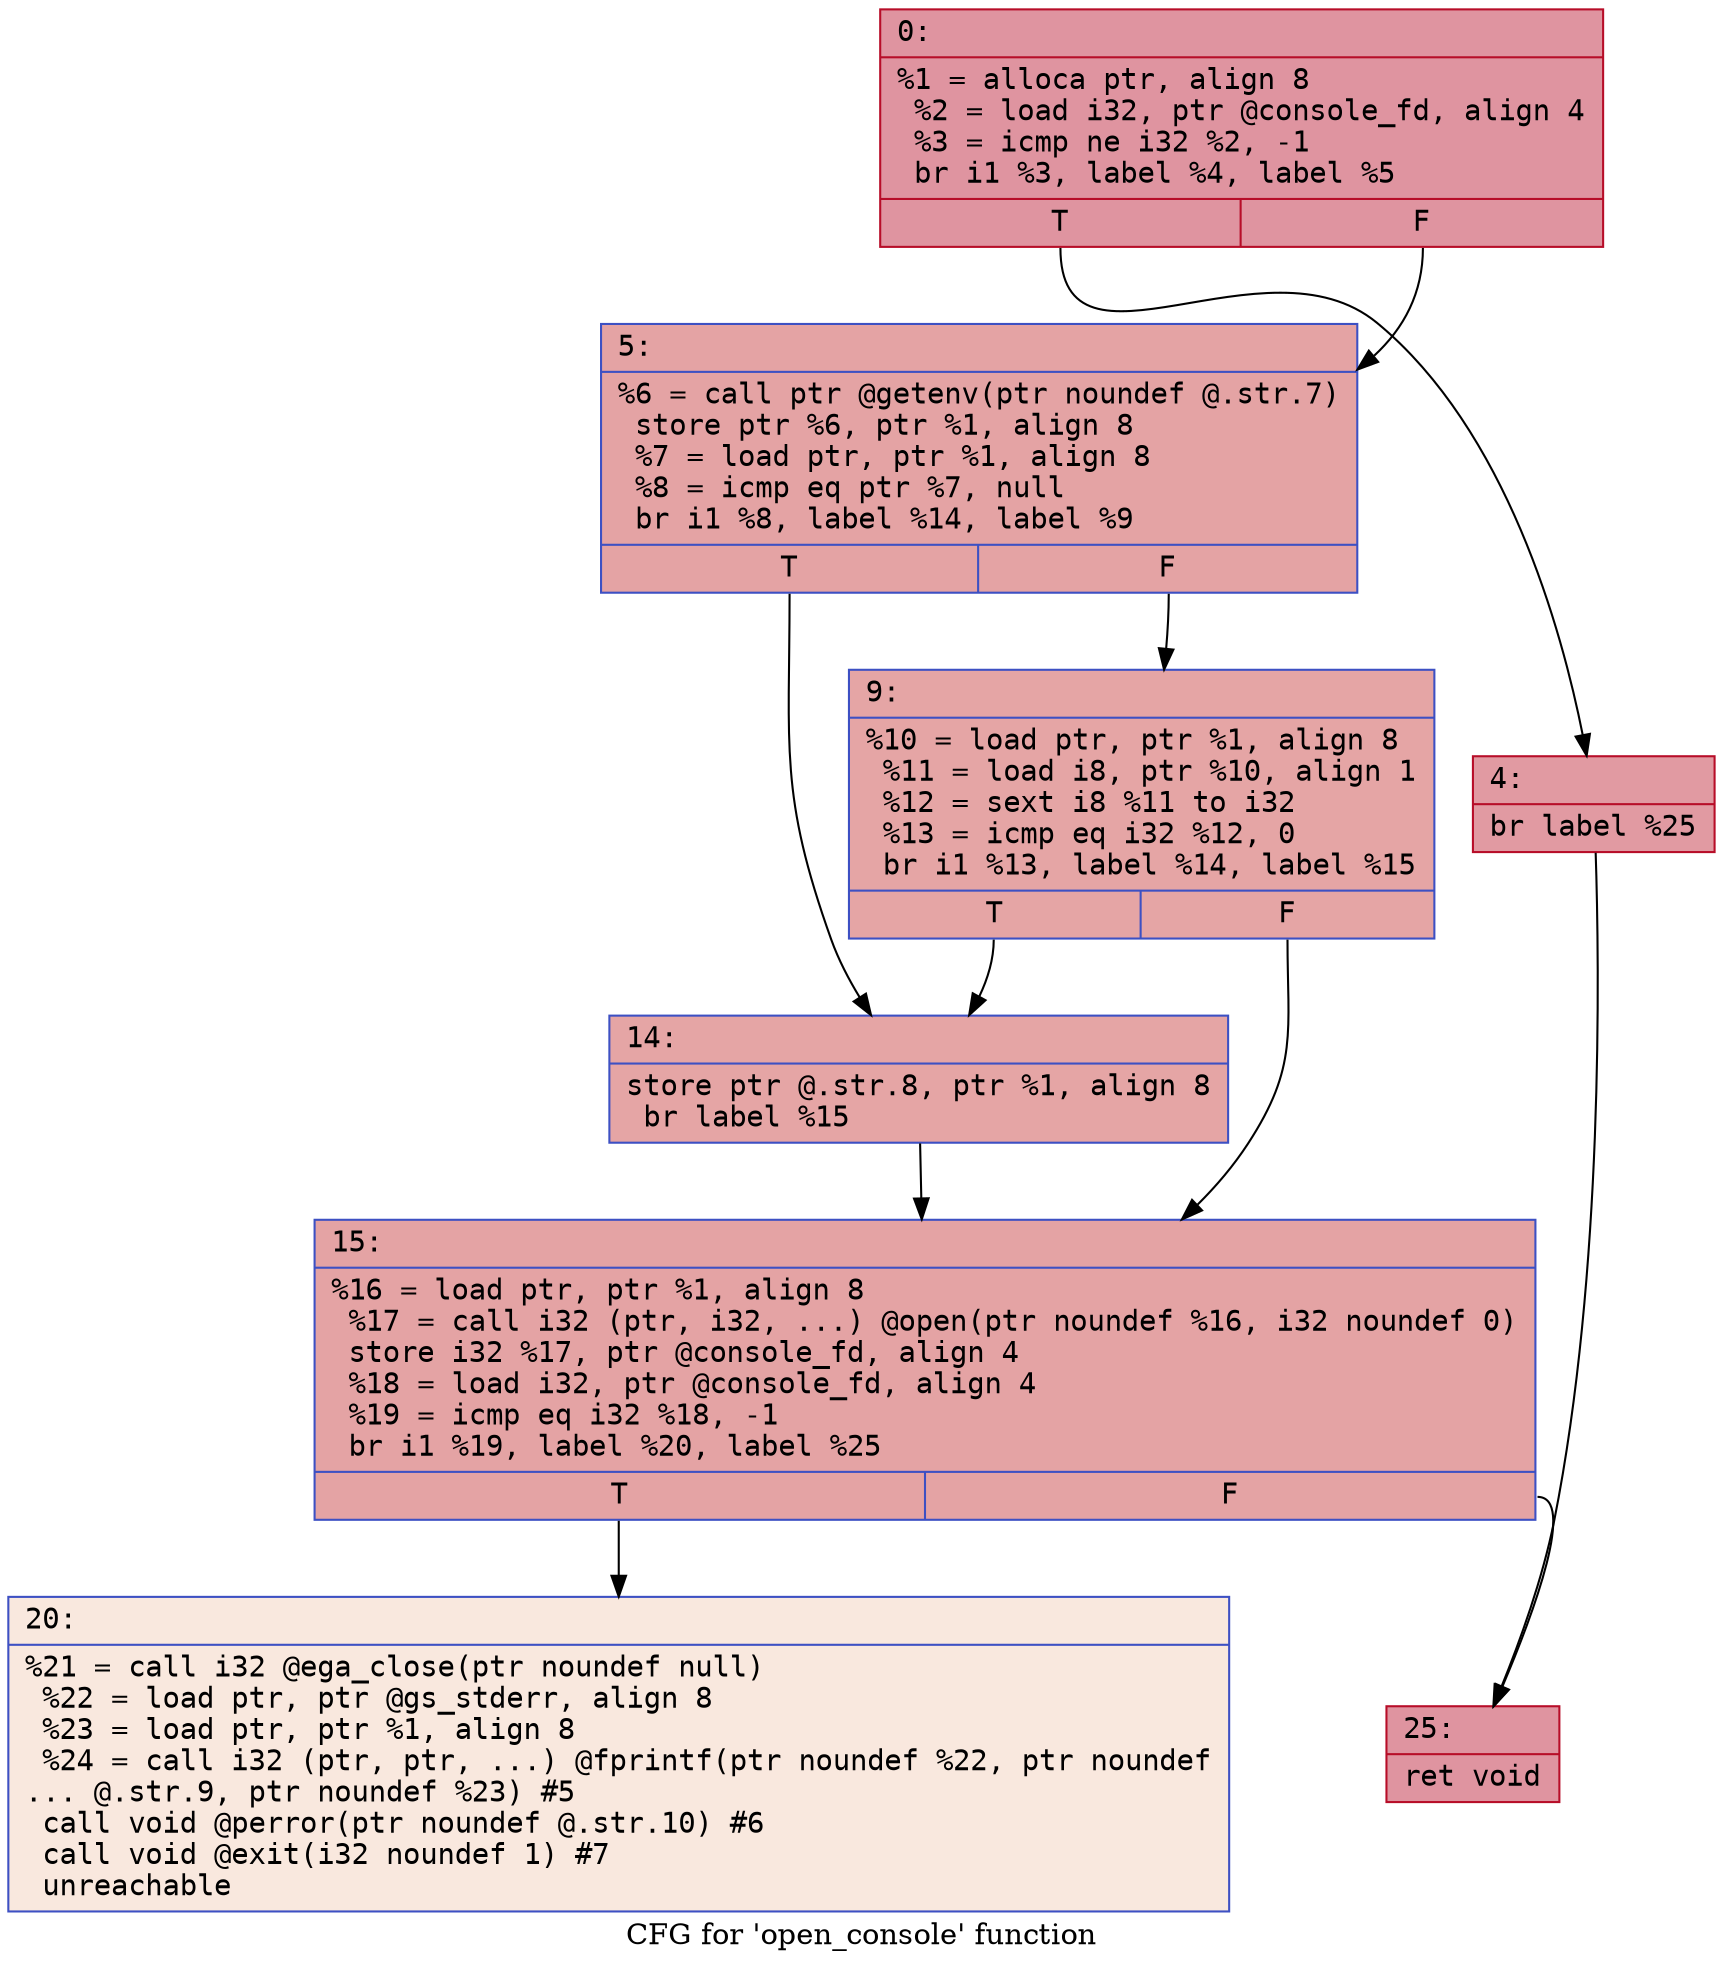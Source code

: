 digraph "CFG for 'open_console' function" {
	label="CFG for 'open_console' function";

	Node0x6000034ca4e0 [shape=record,color="#b70d28ff", style=filled, fillcolor="#b70d2870" fontname="Courier",label="{0:\l|  %1 = alloca ptr, align 8\l  %2 = load i32, ptr @console_fd, align 4\l  %3 = icmp ne i32 %2, -1\l  br i1 %3, label %4, label %5\l|{<s0>T|<s1>F}}"];
	Node0x6000034ca4e0:s0 -> Node0x6000034ca580[tooltip="0 -> 4\nProbability 62.50%" ];
	Node0x6000034ca4e0:s1 -> Node0x6000034ca5d0[tooltip="0 -> 5\nProbability 37.50%" ];
	Node0x6000034ca580 [shape=record,color="#b70d28ff", style=filled, fillcolor="#bb1b2c70" fontname="Courier",label="{4:\l|  br label %25\l}"];
	Node0x6000034ca580 -> Node0x6000034ca760[tooltip="4 -> 25\nProbability 100.00%" ];
	Node0x6000034ca5d0 [shape=record,color="#3d50c3ff", style=filled, fillcolor="#c32e3170" fontname="Courier",label="{5:\l|  %6 = call ptr @getenv(ptr noundef @.str.7)\l  store ptr %6, ptr %1, align 8\l  %7 = load ptr, ptr %1, align 8\l  %8 = icmp eq ptr %7, null\l  br i1 %8, label %14, label %9\l|{<s0>T|<s1>F}}"];
	Node0x6000034ca5d0:s0 -> Node0x6000034ca670[tooltip="5 -> 14\nProbability 37.50%" ];
	Node0x6000034ca5d0:s1 -> Node0x6000034ca620[tooltip="5 -> 9\nProbability 62.50%" ];
	Node0x6000034ca620 [shape=record,color="#3d50c3ff", style=filled, fillcolor="#c5333470" fontname="Courier",label="{9:\l|  %10 = load ptr, ptr %1, align 8\l  %11 = load i8, ptr %10, align 1\l  %12 = sext i8 %11 to i32\l  %13 = icmp eq i32 %12, 0\l  br i1 %13, label %14, label %15\l|{<s0>T|<s1>F}}"];
	Node0x6000034ca620:s0 -> Node0x6000034ca670[tooltip="9 -> 14\nProbability 37.50%" ];
	Node0x6000034ca620:s1 -> Node0x6000034ca6c0[tooltip="9 -> 15\nProbability 62.50%" ];
	Node0x6000034ca670 [shape=record,color="#3d50c3ff", style=filled, fillcolor="#c5333470" fontname="Courier",label="{14:\l|  store ptr @.str.8, ptr %1, align 8\l  br label %15\l}"];
	Node0x6000034ca670 -> Node0x6000034ca6c0[tooltip="14 -> 15\nProbability 100.00%" ];
	Node0x6000034ca6c0 [shape=record,color="#3d50c3ff", style=filled, fillcolor="#c32e3170" fontname="Courier",label="{15:\l|  %16 = load ptr, ptr %1, align 8\l  %17 = call i32 (ptr, i32, ...) @open(ptr noundef %16, i32 noundef 0)\l  store i32 %17, ptr @console_fd, align 4\l  %18 = load i32, ptr @console_fd, align 4\l  %19 = icmp eq i32 %18, -1\l  br i1 %19, label %20, label %25\l|{<s0>T|<s1>F}}"];
	Node0x6000034ca6c0:s0 -> Node0x6000034ca710[tooltip="15 -> 20\nProbability 0.00%" ];
	Node0x6000034ca6c0:s1 -> Node0x6000034ca760[tooltip="15 -> 25\nProbability 100.00%" ];
	Node0x6000034ca710 [shape=record,color="#3d50c3ff", style=filled, fillcolor="#f2cab570" fontname="Courier",label="{20:\l|  %21 = call i32 @ega_close(ptr noundef null)\l  %22 = load ptr, ptr @gs_stderr, align 8\l  %23 = load ptr, ptr %1, align 8\l  %24 = call i32 (ptr, ptr, ...) @fprintf(ptr noundef %22, ptr noundef\l... @.str.9, ptr noundef %23) #5\l  call void @perror(ptr noundef @.str.10) #6\l  call void @exit(i32 noundef 1) #7\l  unreachable\l}"];
	Node0x6000034ca760 [shape=record,color="#b70d28ff", style=filled, fillcolor="#b70d2870" fontname="Courier",label="{25:\l|  ret void\l}"];
}
